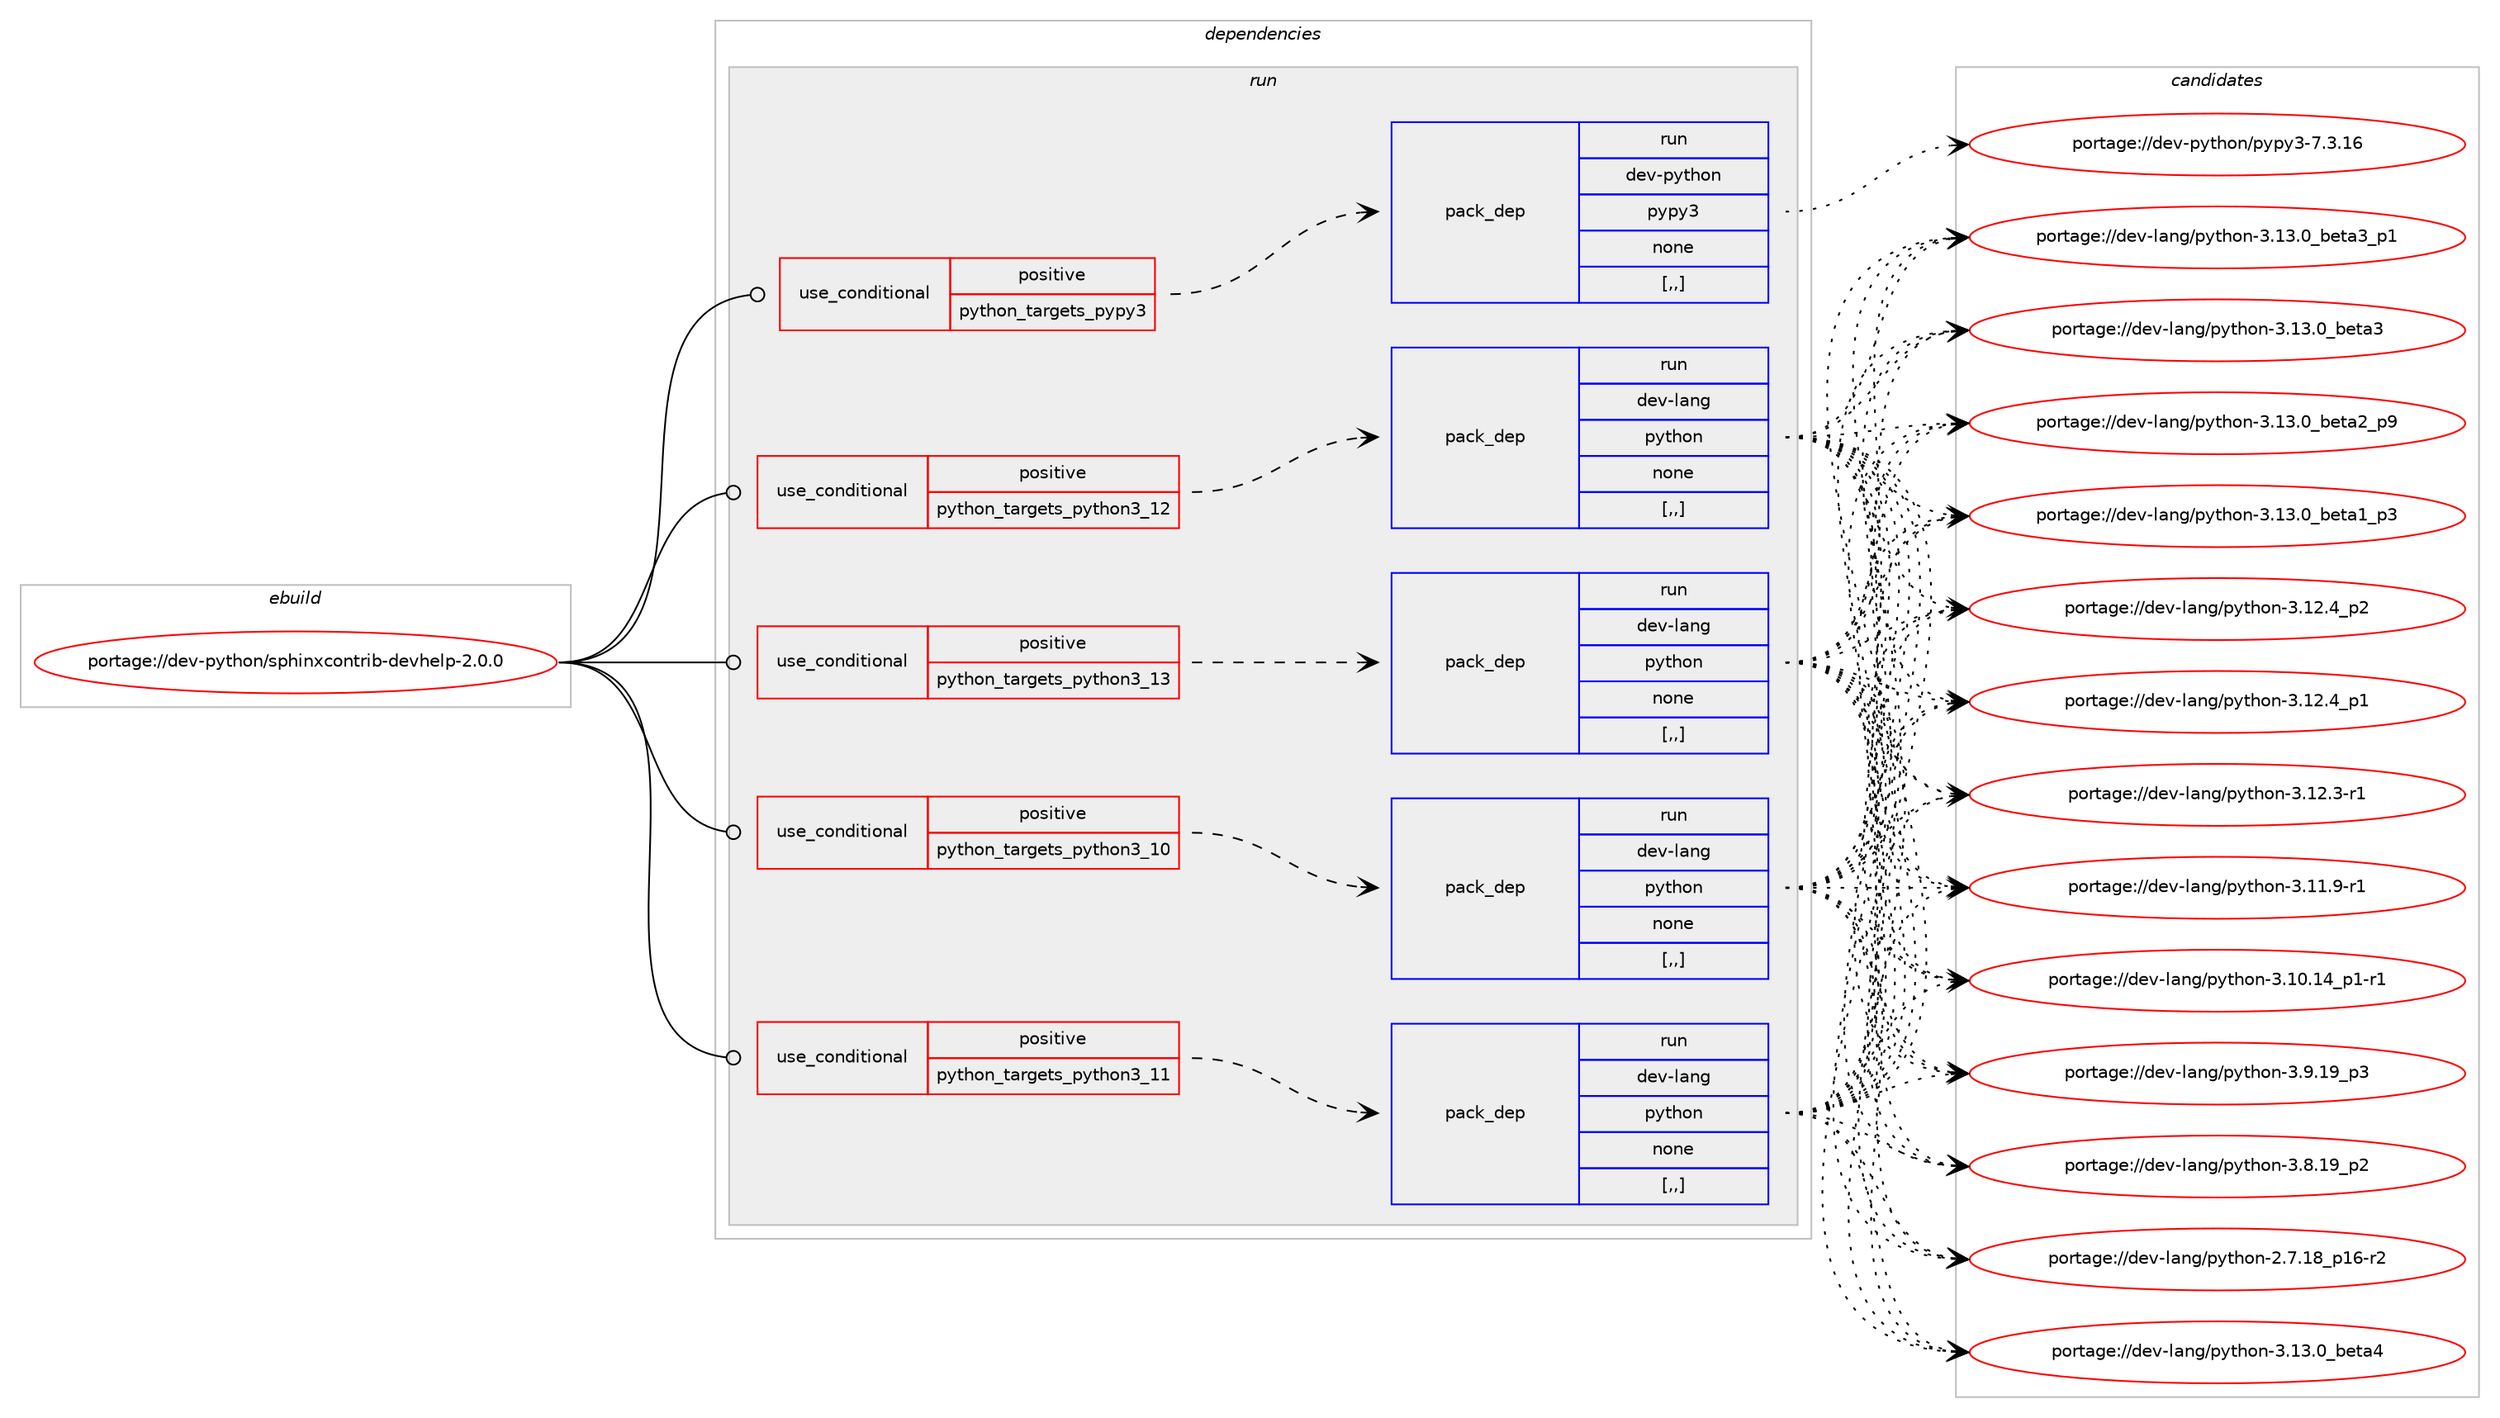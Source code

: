 digraph prolog {

# *************
# Graph options
# *************

newrank=true;
concentrate=true;
compound=true;
graph [rankdir=LR,fontname=Helvetica,fontsize=10,ranksep=1.5];#, ranksep=2.5, nodesep=0.2];
edge  [arrowhead=vee];
node  [fontname=Helvetica,fontsize=10];

# **********
# The ebuild
# **********

subgraph cluster_leftcol {
color=gray;
label=<<i>ebuild</i>>;
id [label="portage://dev-python/sphinxcontrib-devhelp-2.0.0", color=red, width=4, href="../dev-python/sphinxcontrib-devhelp-2.0.0.svg"];
}

# ****************
# The dependencies
# ****************

subgraph cluster_midcol {
color=gray;
label=<<i>dependencies</i>>;
subgraph cluster_compile {
fillcolor="#eeeeee";
style=filled;
label=<<i>compile</i>>;
}
subgraph cluster_compileandrun {
fillcolor="#eeeeee";
style=filled;
label=<<i>compile and run</i>>;
}
subgraph cluster_run {
fillcolor="#eeeeee";
style=filled;
label=<<i>run</i>>;
subgraph cond39933 {
dependency164344 [label=<<TABLE BORDER="0" CELLBORDER="1" CELLSPACING="0" CELLPADDING="4"><TR><TD ROWSPAN="3" CELLPADDING="10">use_conditional</TD></TR><TR><TD>positive</TD></TR><TR><TD>python_targets_pypy3</TD></TR></TABLE>>, shape=none, color=red];
subgraph pack123139 {
dependency164345 [label=<<TABLE BORDER="0" CELLBORDER="1" CELLSPACING="0" CELLPADDING="4" WIDTH="220"><TR><TD ROWSPAN="6" CELLPADDING="30">pack_dep</TD></TR><TR><TD WIDTH="110">run</TD></TR><TR><TD>dev-python</TD></TR><TR><TD>pypy3</TD></TR><TR><TD>none</TD></TR><TR><TD>[,,]</TD></TR></TABLE>>, shape=none, color=blue];
}
dependency164344:e -> dependency164345:w [weight=20,style="dashed",arrowhead="vee"];
}
id:e -> dependency164344:w [weight=20,style="solid",arrowhead="odot"];
subgraph cond39934 {
dependency164346 [label=<<TABLE BORDER="0" CELLBORDER="1" CELLSPACING="0" CELLPADDING="4"><TR><TD ROWSPAN="3" CELLPADDING="10">use_conditional</TD></TR><TR><TD>positive</TD></TR><TR><TD>python_targets_python3_10</TD></TR></TABLE>>, shape=none, color=red];
subgraph pack123140 {
dependency164347 [label=<<TABLE BORDER="0" CELLBORDER="1" CELLSPACING="0" CELLPADDING="4" WIDTH="220"><TR><TD ROWSPAN="6" CELLPADDING="30">pack_dep</TD></TR><TR><TD WIDTH="110">run</TD></TR><TR><TD>dev-lang</TD></TR><TR><TD>python</TD></TR><TR><TD>none</TD></TR><TR><TD>[,,]</TD></TR></TABLE>>, shape=none, color=blue];
}
dependency164346:e -> dependency164347:w [weight=20,style="dashed",arrowhead="vee"];
}
id:e -> dependency164346:w [weight=20,style="solid",arrowhead="odot"];
subgraph cond39935 {
dependency164348 [label=<<TABLE BORDER="0" CELLBORDER="1" CELLSPACING="0" CELLPADDING="4"><TR><TD ROWSPAN="3" CELLPADDING="10">use_conditional</TD></TR><TR><TD>positive</TD></TR><TR><TD>python_targets_python3_11</TD></TR></TABLE>>, shape=none, color=red];
subgraph pack123141 {
dependency164349 [label=<<TABLE BORDER="0" CELLBORDER="1" CELLSPACING="0" CELLPADDING="4" WIDTH="220"><TR><TD ROWSPAN="6" CELLPADDING="30">pack_dep</TD></TR><TR><TD WIDTH="110">run</TD></TR><TR><TD>dev-lang</TD></TR><TR><TD>python</TD></TR><TR><TD>none</TD></TR><TR><TD>[,,]</TD></TR></TABLE>>, shape=none, color=blue];
}
dependency164348:e -> dependency164349:w [weight=20,style="dashed",arrowhead="vee"];
}
id:e -> dependency164348:w [weight=20,style="solid",arrowhead="odot"];
subgraph cond39936 {
dependency164350 [label=<<TABLE BORDER="0" CELLBORDER="1" CELLSPACING="0" CELLPADDING="4"><TR><TD ROWSPAN="3" CELLPADDING="10">use_conditional</TD></TR><TR><TD>positive</TD></TR><TR><TD>python_targets_python3_12</TD></TR></TABLE>>, shape=none, color=red];
subgraph pack123142 {
dependency164351 [label=<<TABLE BORDER="0" CELLBORDER="1" CELLSPACING="0" CELLPADDING="4" WIDTH="220"><TR><TD ROWSPAN="6" CELLPADDING="30">pack_dep</TD></TR><TR><TD WIDTH="110">run</TD></TR><TR><TD>dev-lang</TD></TR><TR><TD>python</TD></TR><TR><TD>none</TD></TR><TR><TD>[,,]</TD></TR></TABLE>>, shape=none, color=blue];
}
dependency164350:e -> dependency164351:w [weight=20,style="dashed",arrowhead="vee"];
}
id:e -> dependency164350:w [weight=20,style="solid",arrowhead="odot"];
subgraph cond39937 {
dependency164352 [label=<<TABLE BORDER="0" CELLBORDER="1" CELLSPACING="0" CELLPADDING="4"><TR><TD ROWSPAN="3" CELLPADDING="10">use_conditional</TD></TR><TR><TD>positive</TD></TR><TR><TD>python_targets_python3_13</TD></TR></TABLE>>, shape=none, color=red];
subgraph pack123143 {
dependency164353 [label=<<TABLE BORDER="0" CELLBORDER="1" CELLSPACING="0" CELLPADDING="4" WIDTH="220"><TR><TD ROWSPAN="6" CELLPADDING="30">pack_dep</TD></TR><TR><TD WIDTH="110">run</TD></TR><TR><TD>dev-lang</TD></TR><TR><TD>python</TD></TR><TR><TD>none</TD></TR><TR><TD>[,,]</TD></TR></TABLE>>, shape=none, color=blue];
}
dependency164352:e -> dependency164353:w [weight=20,style="dashed",arrowhead="vee"];
}
id:e -> dependency164352:w [weight=20,style="solid",arrowhead="odot"];
}
}

# **************
# The candidates
# **************

subgraph cluster_choices {
rank=same;
color=gray;
label=<<i>candidates</i>>;

subgraph choice123139 {
color=black;
nodesep=1;
choice10010111845112121116104111110471121211121215145554651464954 [label="portage://dev-python/pypy3-7.3.16", color=red, width=4,href="../dev-python/pypy3-7.3.16.svg"];
dependency164345:e -> choice10010111845112121116104111110471121211121215145554651464954:w [style=dotted,weight="100"];
}
subgraph choice123140 {
color=black;
nodesep=1;
choice1001011184510897110103471121211161041111104551464951464895981011169752 [label="portage://dev-lang/python-3.13.0_beta4", color=red, width=4,href="../dev-lang/python-3.13.0_beta4.svg"];
choice10010111845108971101034711212111610411111045514649514648959810111697519511249 [label="portage://dev-lang/python-3.13.0_beta3_p1", color=red, width=4,href="../dev-lang/python-3.13.0_beta3_p1.svg"];
choice1001011184510897110103471121211161041111104551464951464895981011169751 [label="portage://dev-lang/python-3.13.0_beta3", color=red, width=4,href="../dev-lang/python-3.13.0_beta3.svg"];
choice10010111845108971101034711212111610411111045514649514648959810111697509511257 [label="portage://dev-lang/python-3.13.0_beta2_p9", color=red, width=4,href="../dev-lang/python-3.13.0_beta2_p9.svg"];
choice10010111845108971101034711212111610411111045514649514648959810111697499511251 [label="portage://dev-lang/python-3.13.0_beta1_p3", color=red, width=4,href="../dev-lang/python-3.13.0_beta1_p3.svg"];
choice100101118451089711010347112121116104111110455146495046529511250 [label="portage://dev-lang/python-3.12.4_p2", color=red, width=4,href="../dev-lang/python-3.12.4_p2.svg"];
choice100101118451089711010347112121116104111110455146495046529511249 [label="portage://dev-lang/python-3.12.4_p1", color=red, width=4,href="../dev-lang/python-3.12.4_p1.svg"];
choice100101118451089711010347112121116104111110455146495046514511449 [label="portage://dev-lang/python-3.12.3-r1", color=red, width=4,href="../dev-lang/python-3.12.3-r1.svg"];
choice100101118451089711010347112121116104111110455146494946574511449 [label="portage://dev-lang/python-3.11.9-r1", color=red, width=4,href="../dev-lang/python-3.11.9-r1.svg"];
choice100101118451089711010347112121116104111110455146494846495295112494511449 [label="portage://dev-lang/python-3.10.14_p1-r1", color=red, width=4,href="../dev-lang/python-3.10.14_p1-r1.svg"];
choice100101118451089711010347112121116104111110455146574649579511251 [label="portage://dev-lang/python-3.9.19_p3", color=red, width=4,href="../dev-lang/python-3.9.19_p3.svg"];
choice100101118451089711010347112121116104111110455146564649579511250 [label="portage://dev-lang/python-3.8.19_p2", color=red, width=4,href="../dev-lang/python-3.8.19_p2.svg"];
choice100101118451089711010347112121116104111110455046554649569511249544511450 [label="portage://dev-lang/python-2.7.18_p16-r2", color=red, width=4,href="../dev-lang/python-2.7.18_p16-r2.svg"];
dependency164347:e -> choice1001011184510897110103471121211161041111104551464951464895981011169752:w [style=dotted,weight="100"];
dependency164347:e -> choice10010111845108971101034711212111610411111045514649514648959810111697519511249:w [style=dotted,weight="100"];
dependency164347:e -> choice1001011184510897110103471121211161041111104551464951464895981011169751:w [style=dotted,weight="100"];
dependency164347:e -> choice10010111845108971101034711212111610411111045514649514648959810111697509511257:w [style=dotted,weight="100"];
dependency164347:e -> choice10010111845108971101034711212111610411111045514649514648959810111697499511251:w [style=dotted,weight="100"];
dependency164347:e -> choice100101118451089711010347112121116104111110455146495046529511250:w [style=dotted,weight="100"];
dependency164347:e -> choice100101118451089711010347112121116104111110455146495046529511249:w [style=dotted,weight="100"];
dependency164347:e -> choice100101118451089711010347112121116104111110455146495046514511449:w [style=dotted,weight="100"];
dependency164347:e -> choice100101118451089711010347112121116104111110455146494946574511449:w [style=dotted,weight="100"];
dependency164347:e -> choice100101118451089711010347112121116104111110455146494846495295112494511449:w [style=dotted,weight="100"];
dependency164347:e -> choice100101118451089711010347112121116104111110455146574649579511251:w [style=dotted,weight="100"];
dependency164347:e -> choice100101118451089711010347112121116104111110455146564649579511250:w [style=dotted,weight="100"];
dependency164347:e -> choice100101118451089711010347112121116104111110455046554649569511249544511450:w [style=dotted,weight="100"];
}
subgraph choice123141 {
color=black;
nodesep=1;
choice1001011184510897110103471121211161041111104551464951464895981011169752 [label="portage://dev-lang/python-3.13.0_beta4", color=red, width=4,href="../dev-lang/python-3.13.0_beta4.svg"];
choice10010111845108971101034711212111610411111045514649514648959810111697519511249 [label="portage://dev-lang/python-3.13.0_beta3_p1", color=red, width=4,href="../dev-lang/python-3.13.0_beta3_p1.svg"];
choice1001011184510897110103471121211161041111104551464951464895981011169751 [label="portage://dev-lang/python-3.13.0_beta3", color=red, width=4,href="../dev-lang/python-3.13.0_beta3.svg"];
choice10010111845108971101034711212111610411111045514649514648959810111697509511257 [label="portage://dev-lang/python-3.13.0_beta2_p9", color=red, width=4,href="../dev-lang/python-3.13.0_beta2_p9.svg"];
choice10010111845108971101034711212111610411111045514649514648959810111697499511251 [label="portage://dev-lang/python-3.13.0_beta1_p3", color=red, width=4,href="../dev-lang/python-3.13.0_beta1_p3.svg"];
choice100101118451089711010347112121116104111110455146495046529511250 [label="portage://dev-lang/python-3.12.4_p2", color=red, width=4,href="../dev-lang/python-3.12.4_p2.svg"];
choice100101118451089711010347112121116104111110455146495046529511249 [label="portage://dev-lang/python-3.12.4_p1", color=red, width=4,href="../dev-lang/python-3.12.4_p1.svg"];
choice100101118451089711010347112121116104111110455146495046514511449 [label="portage://dev-lang/python-3.12.3-r1", color=red, width=4,href="../dev-lang/python-3.12.3-r1.svg"];
choice100101118451089711010347112121116104111110455146494946574511449 [label="portage://dev-lang/python-3.11.9-r1", color=red, width=4,href="../dev-lang/python-3.11.9-r1.svg"];
choice100101118451089711010347112121116104111110455146494846495295112494511449 [label="portage://dev-lang/python-3.10.14_p1-r1", color=red, width=4,href="../dev-lang/python-3.10.14_p1-r1.svg"];
choice100101118451089711010347112121116104111110455146574649579511251 [label="portage://dev-lang/python-3.9.19_p3", color=red, width=4,href="../dev-lang/python-3.9.19_p3.svg"];
choice100101118451089711010347112121116104111110455146564649579511250 [label="portage://dev-lang/python-3.8.19_p2", color=red, width=4,href="../dev-lang/python-3.8.19_p2.svg"];
choice100101118451089711010347112121116104111110455046554649569511249544511450 [label="portage://dev-lang/python-2.7.18_p16-r2", color=red, width=4,href="../dev-lang/python-2.7.18_p16-r2.svg"];
dependency164349:e -> choice1001011184510897110103471121211161041111104551464951464895981011169752:w [style=dotted,weight="100"];
dependency164349:e -> choice10010111845108971101034711212111610411111045514649514648959810111697519511249:w [style=dotted,weight="100"];
dependency164349:e -> choice1001011184510897110103471121211161041111104551464951464895981011169751:w [style=dotted,weight="100"];
dependency164349:e -> choice10010111845108971101034711212111610411111045514649514648959810111697509511257:w [style=dotted,weight="100"];
dependency164349:e -> choice10010111845108971101034711212111610411111045514649514648959810111697499511251:w [style=dotted,weight="100"];
dependency164349:e -> choice100101118451089711010347112121116104111110455146495046529511250:w [style=dotted,weight="100"];
dependency164349:e -> choice100101118451089711010347112121116104111110455146495046529511249:w [style=dotted,weight="100"];
dependency164349:e -> choice100101118451089711010347112121116104111110455146495046514511449:w [style=dotted,weight="100"];
dependency164349:e -> choice100101118451089711010347112121116104111110455146494946574511449:w [style=dotted,weight="100"];
dependency164349:e -> choice100101118451089711010347112121116104111110455146494846495295112494511449:w [style=dotted,weight="100"];
dependency164349:e -> choice100101118451089711010347112121116104111110455146574649579511251:w [style=dotted,weight="100"];
dependency164349:e -> choice100101118451089711010347112121116104111110455146564649579511250:w [style=dotted,weight="100"];
dependency164349:e -> choice100101118451089711010347112121116104111110455046554649569511249544511450:w [style=dotted,weight="100"];
}
subgraph choice123142 {
color=black;
nodesep=1;
choice1001011184510897110103471121211161041111104551464951464895981011169752 [label="portage://dev-lang/python-3.13.0_beta4", color=red, width=4,href="../dev-lang/python-3.13.0_beta4.svg"];
choice10010111845108971101034711212111610411111045514649514648959810111697519511249 [label="portage://dev-lang/python-3.13.0_beta3_p1", color=red, width=4,href="../dev-lang/python-3.13.0_beta3_p1.svg"];
choice1001011184510897110103471121211161041111104551464951464895981011169751 [label="portage://dev-lang/python-3.13.0_beta3", color=red, width=4,href="../dev-lang/python-3.13.0_beta3.svg"];
choice10010111845108971101034711212111610411111045514649514648959810111697509511257 [label="portage://dev-lang/python-3.13.0_beta2_p9", color=red, width=4,href="../dev-lang/python-3.13.0_beta2_p9.svg"];
choice10010111845108971101034711212111610411111045514649514648959810111697499511251 [label="portage://dev-lang/python-3.13.0_beta1_p3", color=red, width=4,href="../dev-lang/python-3.13.0_beta1_p3.svg"];
choice100101118451089711010347112121116104111110455146495046529511250 [label="portage://dev-lang/python-3.12.4_p2", color=red, width=4,href="../dev-lang/python-3.12.4_p2.svg"];
choice100101118451089711010347112121116104111110455146495046529511249 [label="portage://dev-lang/python-3.12.4_p1", color=red, width=4,href="../dev-lang/python-3.12.4_p1.svg"];
choice100101118451089711010347112121116104111110455146495046514511449 [label="portage://dev-lang/python-3.12.3-r1", color=red, width=4,href="../dev-lang/python-3.12.3-r1.svg"];
choice100101118451089711010347112121116104111110455146494946574511449 [label="portage://dev-lang/python-3.11.9-r1", color=red, width=4,href="../dev-lang/python-3.11.9-r1.svg"];
choice100101118451089711010347112121116104111110455146494846495295112494511449 [label="portage://dev-lang/python-3.10.14_p1-r1", color=red, width=4,href="../dev-lang/python-3.10.14_p1-r1.svg"];
choice100101118451089711010347112121116104111110455146574649579511251 [label="portage://dev-lang/python-3.9.19_p3", color=red, width=4,href="../dev-lang/python-3.9.19_p3.svg"];
choice100101118451089711010347112121116104111110455146564649579511250 [label="portage://dev-lang/python-3.8.19_p2", color=red, width=4,href="../dev-lang/python-3.8.19_p2.svg"];
choice100101118451089711010347112121116104111110455046554649569511249544511450 [label="portage://dev-lang/python-2.7.18_p16-r2", color=red, width=4,href="../dev-lang/python-2.7.18_p16-r2.svg"];
dependency164351:e -> choice1001011184510897110103471121211161041111104551464951464895981011169752:w [style=dotted,weight="100"];
dependency164351:e -> choice10010111845108971101034711212111610411111045514649514648959810111697519511249:w [style=dotted,weight="100"];
dependency164351:e -> choice1001011184510897110103471121211161041111104551464951464895981011169751:w [style=dotted,weight="100"];
dependency164351:e -> choice10010111845108971101034711212111610411111045514649514648959810111697509511257:w [style=dotted,weight="100"];
dependency164351:e -> choice10010111845108971101034711212111610411111045514649514648959810111697499511251:w [style=dotted,weight="100"];
dependency164351:e -> choice100101118451089711010347112121116104111110455146495046529511250:w [style=dotted,weight="100"];
dependency164351:e -> choice100101118451089711010347112121116104111110455146495046529511249:w [style=dotted,weight="100"];
dependency164351:e -> choice100101118451089711010347112121116104111110455146495046514511449:w [style=dotted,weight="100"];
dependency164351:e -> choice100101118451089711010347112121116104111110455146494946574511449:w [style=dotted,weight="100"];
dependency164351:e -> choice100101118451089711010347112121116104111110455146494846495295112494511449:w [style=dotted,weight="100"];
dependency164351:e -> choice100101118451089711010347112121116104111110455146574649579511251:w [style=dotted,weight="100"];
dependency164351:e -> choice100101118451089711010347112121116104111110455146564649579511250:w [style=dotted,weight="100"];
dependency164351:e -> choice100101118451089711010347112121116104111110455046554649569511249544511450:w [style=dotted,weight="100"];
}
subgraph choice123143 {
color=black;
nodesep=1;
choice1001011184510897110103471121211161041111104551464951464895981011169752 [label="portage://dev-lang/python-3.13.0_beta4", color=red, width=4,href="../dev-lang/python-3.13.0_beta4.svg"];
choice10010111845108971101034711212111610411111045514649514648959810111697519511249 [label="portage://dev-lang/python-3.13.0_beta3_p1", color=red, width=4,href="../dev-lang/python-3.13.0_beta3_p1.svg"];
choice1001011184510897110103471121211161041111104551464951464895981011169751 [label="portage://dev-lang/python-3.13.0_beta3", color=red, width=4,href="../dev-lang/python-3.13.0_beta3.svg"];
choice10010111845108971101034711212111610411111045514649514648959810111697509511257 [label="portage://dev-lang/python-3.13.0_beta2_p9", color=red, width=4,href="../dev-lang/python-3.13.0_beta2_p9.svg"];
choice10010111845108971101034711212111610411111045514649514648959810111697499511251 [label="portage://dev-lang/python-3.13.0_beta1_p3", color=red, width=4,href="../dev-lang/python-3.13.0_beta1_p3.svg"];
choice100101118451089711010347112121116104111110455146495046529511250 [label="portage://dev-lang/python-3.12.4_p2", color=red, width=4,href="../dev-lang/python-3.12.4_p2.svg"];
choice100101118451089711010347112121116104111110455146495046529511249 [label="portage://dev-lang/python-3.12.4_p1", color=red, width=4,href="../dev-lang/python-3.12.4_p1.svg"];
choice100101118451089711010347112121116104111110455146495046514511449 [label="portage://dev-lang/python-3.12.3-r1", color=red, width=4,href="../dev-lang/python-3.12.3-r1.svg"];
choice100101118451089711010347112121116104111110455146494946574511449 [label="portage://dev-lang/python-3.11.9-r1", color=red, width=4,href="../dev-lang/python-3.11.9-r1.svg"];
choice100101118451089711010347112121116104111110455146494846495295112494511449 [label="portage://dev-lang/python-3.10.14_p1-r1", color=red, width=4,href="../dev-lang/python-3.10.14_p1-r1.svg"];
choice100101118451089711010347112121116104111110455146574649579511251 [label="portage://dev-lang/python-3.9.19_p3", color=red, width=4,href="../dev-lang/python-3.9.19_p3.svg"];
choice100101118451089711010347112121116104111110455146564649579511250 [label="portage://dev-lang/python-3.8.19_p2", color=red, width=4,href="../dev-lang/python-3.8.19_p2.svg"];
choice100101118451089711010347112121116104111110455046554649569511249544511450 [label="portage://dev-lang/python-2.7.18_p16-r2", color=red, width=4,href="../dev-lang/python-2.7.18_p16-r2.svg"];
dependency164353:e -> choice1001011184510897110103471121211161041111104551464951464895981011169752:w [style=dotted,weight="100"];
dependency164353:e -> choice10010111845108971101034711212111610411111045514649514648959810111697519511249:w [style=dotted,weight="100"];
dependency164353:e -> choice1001011184510897110103471121211161041111104551464951464895981011169751:w [style=dotted,weight="100"];
dependency164353:e -> choice10010111845108971101034711212111610411111045514649514648959810111697509511257:w [style=dotted,weight="100"];
dependency164353:e -> choice10010111845108971101034711212111610411111045514649514648959810111697499511251:w [style=dotted,weight="100"];
dependency164353:e -> choice100101118451089711010347112121116104111110455146495046529511250:w [style=dotted,weight="100"];
dependency164353:e -> choice100101118451089711010347112121116104111110455146495046529511249:w [style=dotted,weight="100"];
dependency164353:e -> choice100101118451089711010347112121116104111110455146495046514511449:w [style=dotted,weight="100"];
dependency164353:e -> choice100101118451089711010347112121116104111110455146494946574511449:w [style=dotted,weight="100"];
dependency164353:e -> choice100101118451089711010347112121116104111110455146494846495295112494511449:w [style=dotted,weight="100"];
dependency164353:e -> choice100101118451089711010347112121116104111110455146574649579511251:w [style=dotted,weight="100"];
dependency164353:e -> choice100101118451089711010347112121116104111110455146564649579511250:w [style=dotted,weight="100"];
dependency164353:e -> choice100101118451089711010347112121116104111110455046554649569511249544511450:w [style=dotted,weight="100"];
}
}

}
